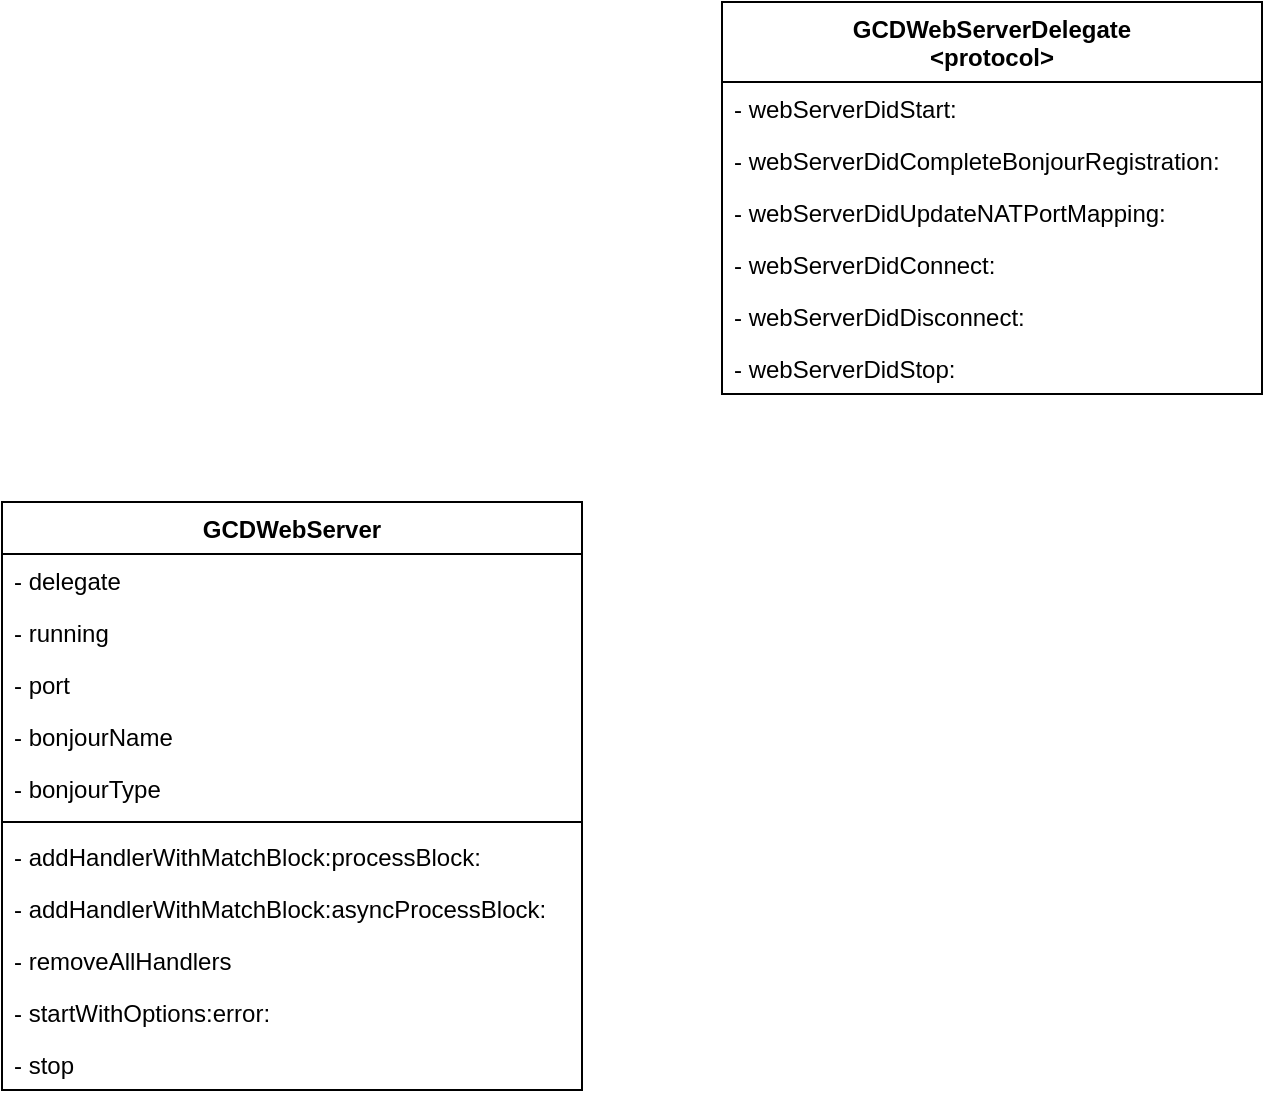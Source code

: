 <mxfile version="24.0.0" type="github">
  <diagram name="第 1 页" id="07W9A3TnZ390RYdhMtKC">
    <mxGraphModel dx="1338" dy="723" grid="1" gridSize="10" guides="1" tooltips="1" connect="1" arrows="1" fold="1" page="1" pageScale="1" pageWidth="827" pageHeight="1169" math="0" shadow="0">
      <root>
        <mxCell id="0" />
        <mxCell id="1" parent="0" />
        <mxCell id="pg5-r8UXQFeS9_TsiqdO-1" value="GCDWebServer" style="swimlane;fontStyle=1;align=center;verticalAlign=top;childLayout=stackLayout;horizontal=1;startSize=26;horizontalStack=0;resizeParent=1;resizeParentMax=0;resizeLast=0;collapsible=1;marginBottom=0;whiteSpace=wrap;html=1;" vertex="1" parent="1">
          <mxGeometry x="190" y="550" width="290" height="294" as="geometry" />
        </mxCell>
        <mxCell id="pg5-r8UXQFeS9_TsiqdO-2" value="- delegate" style="text;strokeColor=none;fillColor=none;align=left;verticalAlign=top;spacingLeft=4;spacingRight=4;overflow=hidden;rotatable=0;points=[[0,0.5],[1,0.5]];portConstraint=eastwest;whiteSpace=wrap;html=1;" vertex="1" parent="pg5-r8UXQFeS9_TsiqdO-1">
          <mxGeometry y="26" width="290" height="26" as="geometry" />
        </mxCell>
        <mxCell id="pg5-r8UXQFeS9_TsiqdO-14" value="- running" style="text;strokeColor=none;fillColor=none;align=left;verticalAlign=top;spacingLeft=4;spacingRight=4;overflow=hidden;rotatable=0;points=[[0,0.5],[1,0.5]];portConstraint=eastwest;whiteSpace=wrap;html=1;" vertex="1" parent="pg5-r8UXQFeS9_TsiqdO-1">
          <mxGeometry y="52" width="290" height="26" as="geometry" />
        </mxCell>
        <mxCell id="pg5-r8UXQFeS9_TsiqdO-15" value="- port" style="text;strokeColor=none;fillColor=none;align=left;verticalAlign=top;spacingLeft=4;spacingRight=4;overflow=hidden;rotatable=0;points=[[0,0.5],[1,0.5]];portConstraint=eastwest;whiteSpace=wrap;html=1;" vertex="1" parent="pg5-r8UXQFeS9_TsiqdO-1">
          <mxGeometry y="78" width="290" height="26" as="geometry" />
        </mxCell>
        <mxCell id="pg5-r8UXQFeS9_TsiqdO-16" value="- bonjourName" style="text;strokeColor=none;fillColor=none;align=left;verticalAlign=top;spacingLeft=4;spacingRight=4;overflow=hidden;rotatable=0;points=[[0,0.5],[1,0.5]];portConstraint=eastwest;whiteSpace=wrap;html=1;" vertex="1" parent="pg5-r8UXQFeS9_TsiqdO-1">
          <mxGeometry y="104" width="290" height="26" as="geometry" />
        </mxCell>
        <mxCell id="pg5-r8UXQFeS9_TsiqdO-17" value="- bonjourType" style="text;strokeColor=none;fillColor=none;align=left;verticalAlign=top;spacingLeft=4;spacingRight=4;overflow=hidden;rotatable=0;points=[[0,0.5],[1,0.5]];portConstraint=eastwest;whiteSpace=wrap;html=1;" vertex="1" parent="pg5-r8UXQFeS9_TsiqdO-1">
          <mxGeometry y="130" width="290" height="26" as="geometry" />
        </mxCell>
        <mxCell id="pg5-r8UXQFeS9_TsiqdO-3" value="" style="line;strokeWidth=1;fillColor=none;align=left;verticalAlign=middle;spacingTop=-1;spacingLeft=3;spacingRight=3;rotatable=0;labelPosition=right;points=[];portConstraint=eastwest;strokeColor=inherit;" vertex="1" parent="pg5-r8UXQFeS9_TsiqdO-1">
          <mxGeometry y="156" width="290" height="8" as="geometry" />
        </mxCell>
        <mxCell id="pg5-r8UXQFeS9_TsiqdO-4" value="- addHandlerWithMatchBlock:processBlock:" style="text;strokeColor=none;fillColor=none;align=left;verticalAlign=top;spacingLeft=4;spacingRight=4;overflow=hidden;rotatable=0;points=[[0,0.5],[1,0.5]];portConstraint=eastwest;whiteSpace=wrap;html=1;" vertex="1" parent="pg5-r8UXQFeS9_TsiqdO-1">
          <mxGeometry y="164" width="290" height="26" as="geometry" />
        </mxCell>
        <mxCell id="pg5-r8UXQFeS9_TsiqdO-18" value="- addHandlerWithMatchBlock:asyncProcessBlock:" style="text;strokeColor=none;fillColor=none;align=left;verticalAlign=top;spacingLeft=4;spacingRight=4;overflow=hidden;rotatable=0;points=[[0,0.5],[1,0.5]];portConstraint=eastwest;whiteSpace=wrap;html=1;" vertex="1" parent="pg5-r8UXQFeS9_TsiqdO-1">
          <mxGeometry y="190" width="290" height="26" as="geometry" />
        </mxCell>
        <mxCell id="pg5-r8UXQFeS9_TsiqdO-19" value="-&lt;span style=&quot;background-color: initial;&quot;&gt;&amp;nbsp;removeAllHandlers&lt;/span&gt;" style="text;strokeColor=none;fillColor=none;align=left;verticalAlign=top;spacingLeft=4;spacingRight=4;overflow=hidden;rotatable=0;points=[[0,0.5],[1,0.5]];portConstraint=eastwest;whiteSpace=wrap;html=1;" vertex="1" parent="pg5-r8UXQFeS9_TsiqdO-1">
          <mxGeometry y="216" width="290" height="26" as="geometry" />
        </mxCell>
        <mxCell id="pg5-r8UXQFeS9_TsiqdO-20" value="- startWithOptions:error:" style="text;strokeColor=none;fillColor=none;align=left;verticalAlign=top;spacingLeft=4;spacingRight=4;overflow=hidden;rotatable=0;points=[[0,0.5],[1,0.5]];portConstraint=eastwest;whiteSpace=wrap;html=1;" vertex="1" parent="pg5-r8UXQFeS9_TsiqdO-1">
          <mxGeometry y="242" width="290" height="26" as="geometry" />
        </mxCell>
        <mxCell id="pg5-r8UXQFeS9_TsiqdO-21" value="- stop" style="text;strokeColor=none;fillColor=none;align=left;verticalAlign=top;spacingLeft=4;spacingRight=4;overflow=hidden;rotatable=0;points=[[0,0.5],[1,0.5]];portConstraint=eastwest;whiteSpace=wrap;html=1;" vertex="1" parent="pg5-r8UXQFeS9_TsiqdO-1">
          <mxGeometry y="268" width="290" height="26" as="geometry" />
        </mxCell>
        <mxCell id="pg5-r8UXQFeS9_TsiqdO-5" value="GCDWebServerDelegate&lt;div&gt;&amp;lt;protocol&amp;gt;&lt;/div&gt;" style="swimlane;fontStyle=1;align=center;verticalAlign=top;childLayout=stackLayout;horizontal=1;startSize=40;horizontalStack=0;resizeParent=1;resizeParentMax=0;resizeLast=0;collapsible=1;marginBottom=0;whiteSpace=wrap;html=1;" vertex="1" parent="1">
          <mxGeometry x="550" y="300" width="270" height="196" as="geometry" />
        </mxCell>
        <mxCell id="pg5-r8UXQFeS9_TsiqdO-8" value="- webServerDidStart:" style="text;strokeColor=none;fillColor=none;align=left;verticalAlign=top;spacingLeft=4;spacingRight=4;overflow=hidden;rotatable=0;points=[[0,0.5],[1,0.5]];portConstraint=eastwest;whiteSpace=wrap;html=1;" vertex="1" parent="pg5-r8UXQFeS9_TsiqdO-5">
          <mxGeometry y="40" width="270" height="26" as="geometry" />
        </mxCell>
        <mxCell id="pg5-r8UXQFeS9_TsiqdO-9" value="- webServerDidCompleteBonjourRegistration:" style="text;strokeColor=none;fillColor=none;align=left;verticalAlign=top;spacingLeft=4;spacingRight=4;overflow=hidden;rotatable=0;points=[[0,0.5],[1,0.5]];portConstraint=eastwest;whiteSpace=wrap;html=1;" vertex="1" parent="pg5-r8UXQFeS9_TsiqdO-5">
          <mxGeometry y="66" width="270" height="26" as="geometry" />
        </mxCell>
        <mxCell id="pg5-r8UXQFeS9_TsiqdO-10" value="- webServerDidUpdateNATPortMapping:" style="text;strokeColor=none;fillColor=none;align=left;verticalAlign=top;spacingLeft=4;spacingRight=4;overflow=hidden;rotatable=0;points=[[0,0.5],[1,0.5]];portConstraint=eastwest;whiteSpace=wrap;html=1;" vertex="1" parent="pg5-r8UXQFeS9_TsiqdO-5">
          <mxGeometry y="92" width="270" height="26" as="geometry" />
        </mxCell>
        <mxCell id="pg5-r8UXQFeS9_TsiqdO-11" value="- webServerDidConnect:" style="text;strokeColor=none;fillColor=none;align=left;verticalAlign=top;spacingLeft=4;spacingRight=4;overflow=hidden;rotatable=0;points=[[0,0.5],[1,0.5]];portConstraint=eastwest;whiteSpace=wrap;html=1;" vertex="1" parent="pg5-r8UXQFeS9_TsiqdO-5">
          <mxGeometry y="118" width="270" height="26" as="geometry" />
        </mxCell>
        <mxCell id="pg5-r8UXQFeS9_TsiqdO-12" value="- webServerDidDisconnect:" style="text;strokeColor=none;fillColor=none;align=left;verticalAlign=top;spacingLeft=4;spacingRight=4;overflow=hidden;rotatable=0;points=[[0,0.5],[1,0.5]];portConstraint=eastwest;whiteSpace=wrap;html=1;" vertex="1" parent="pg5-r8UXQFeS9_TsiqdO-5">
          <mxGeometry y="144" width="270" height="26" as="geometry" />
        </mxCell>
        <mxCell id="pg5-r8UXQFeS9_TsiqdO-13" value="- webServerDidStop:" style="text;strokeColor=none;fillColor=none;align=left;verticalAlign=top;spacingLeft=4;spacingRight=4;overflow=hidden;rotatable=0;points=[[0,0.5],[1,0.5]];portConstraint=eastwest;whiteSpace=wrap;html=1;" vertex="1" parent="pg5-r8UXQFeS9_TsiqdO-5">
          <mxGeometry y="170" width="270" height="26" as="geometry" />
        </mxCell>
      </root>
    </mxGraphModel>
  </diagram>
</mxfile>
